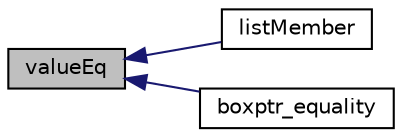 digraph "valueEq"
{
  edge [fontname="Helvetica",fontsize="10",labelfontname="Helvetica",labelfontsize="10"];
  node [fontname="Helvetica",fontsize="10",shape=record];
  rankdir="LR";
  Node72 [label="valueEq",height=0.2,width=0.4,color="black", fillcolor="grey75", style="filled", fontcolor="black"];
  Node72 -> Node73 [dir="back",color="midnightblue",fontsize="10",style="solid",fontname="Helvetica"];
  Node73 [label="listMember",height=0.2,width=0.4,color="black", fillcolor="white", style="filled",URL="$dd/d15/meta__modelica__builtin_8h.html#a339b6737229642944fcc2ea39346daea"];
  Node72 -> Node74 [dir="back",color="midnightblue",fontsize="10",style="solid",fontname="Helvetica"];
  Node74 [label="boxptr_equality",height=0.2,width=0.4,color="black", fillcolor="white", style="filled",URL="$dd/d15/meta__modelica__builtin_8h.html#a3786b4feecda8de943497811f387bb8a"];
}
